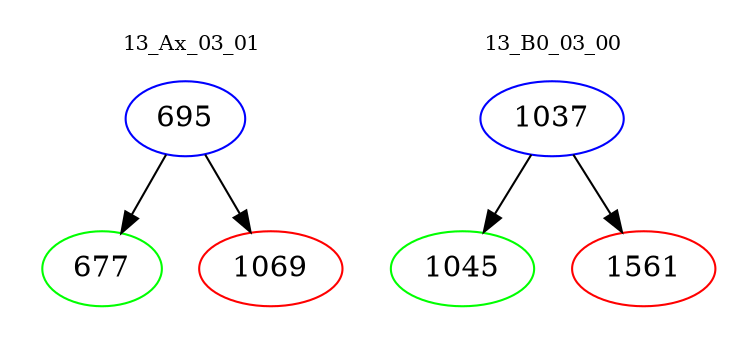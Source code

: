 digraph{
subgraph cluster_0 {
color = white
label = "13_Ax_03_01";
fontsize=10;
T0_695 [label="695", color="blue"]
T0_695 -> T0_677 [color="black"]
T0_677 [label="677", color="green"]
T0_695 -> T0_1069 [color="black"]
T0_1069 [label="1069", color="red"]
}
subgraph cluster_1 {
color = white
label = "13_B0_03_00";
fontsize=10;
T1_1037 [label="1037", color="blue"]
T1_1037 -> T1_1045 [color="black"]
T1_1045 [label="1045", color="green"]
T1_1037 -> T1_1561 [color="black"]
T1_1561 [label="1561", color="red"]
}
}

